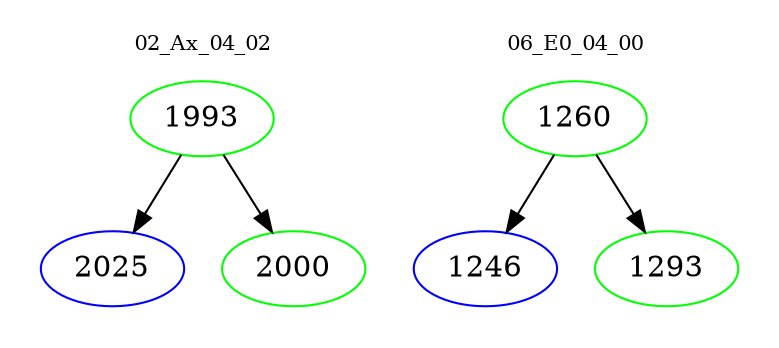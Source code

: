digraph{
subgraph cluster_0 {
color = white
label = "02_Ax_04_02";
fontsize=10;
T0_1993 [label="1993", color="green"]
T0_1993 -> T0_2025 [color="black"]
T0_2025 [label="2025", color="blue"]
T0_1993 -> T0_2000 [color="black"]
T0_2000 [label="2000", color="green"]
}
subgraph cluster_1 {
color = white
label = "06_E0_04_00";
fontsize=10;
T1_1260 [label="1260", color="green"]
T1_1260 -> T1_1246 [color="black"]
T1_1246 [label="1246", color="blue"]
T1_1260 -> T1_1293 [color="black"]
T1_1293 [label="1293", color="green"]
}
}
